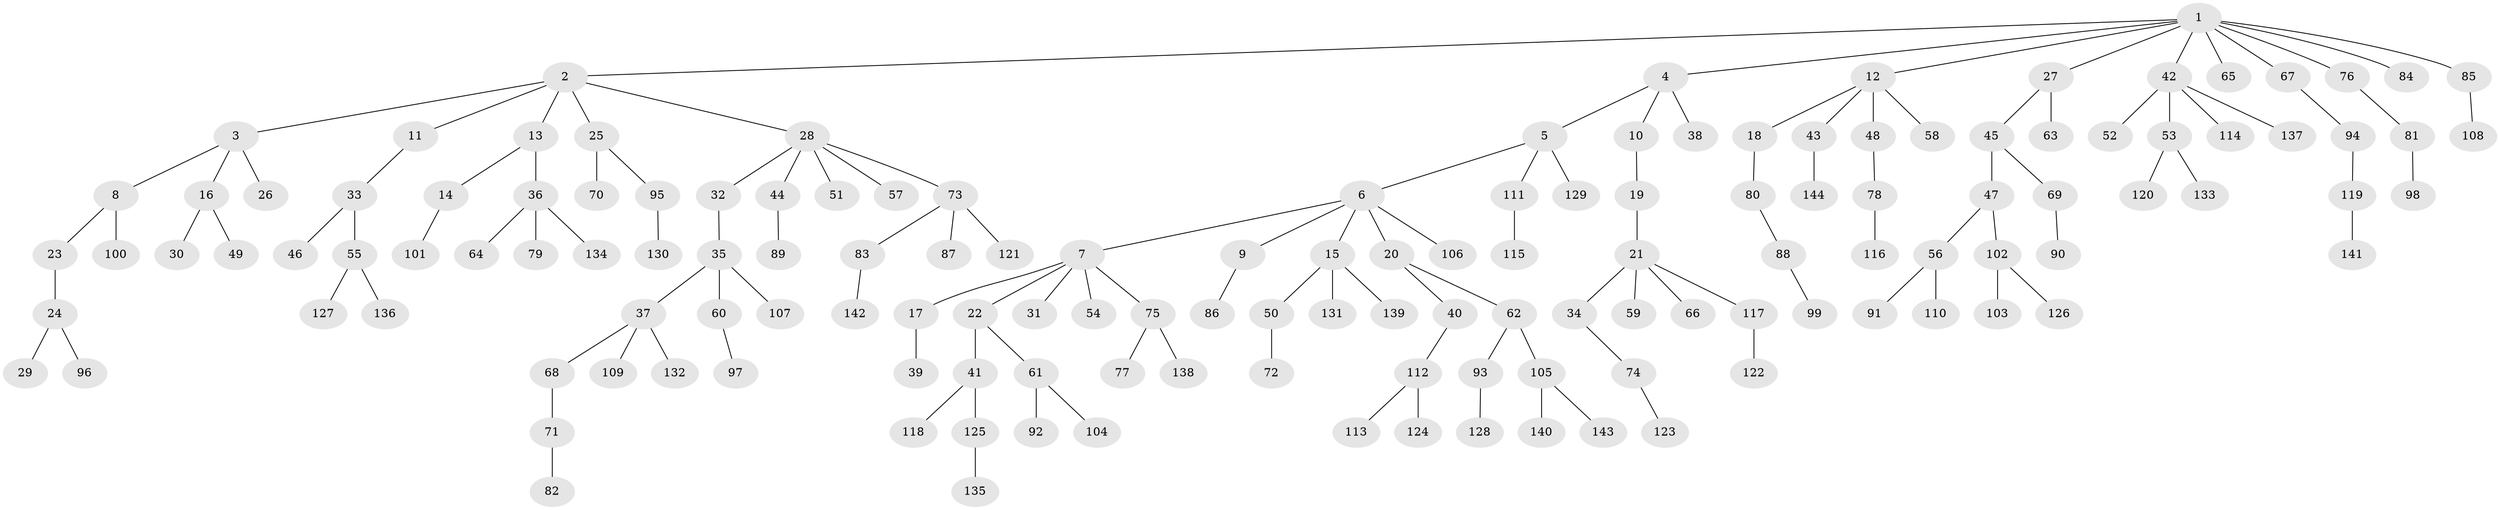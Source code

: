 // Generated by graph-tools (version 1.1) at 2025/15/03/09/25 04:15:31]
// undirected, 144 vertices, 143 edges
graph export_dot {
graph [start="1"]
  node [color=gray90,style=filled];
  1;
  2;
  3;
  4;
  5;
  6;
  7;
  8;
  9;
  10;
  11;
  12;
  13;
  14;
  15;
  16;
  17;
  18;
  19;
  20;
  21;
  22;
  23;
  24;
  25;
  26;
  27;
  28;
  29;
  30;
  31;
  32;
  33;
  34;
  35;
  36;
  37;
  38;
  39;
  40;
  41;
  42;
  43;
  44;
  45;
  46;
  47;
  48;
  49;
  50;
  51;
  52;
  53;
  54;
  55;
  56;
  57;
  58;
  59;
  60;
  61;
  62;
  63;
  64;
  65;
  66;
  67;
  68;
  69;
  70;
  71;
  72;
  73;
  74;
  75;
  76;
  77;
  78;
  79;
  80;
  81;
  82;
  83;
  84;
  85;
  86;
  87;
  88;
  89;
  90;
  91;
  92;
  93;
  94;
  95;
  96;
  97;
  98;
  99;
  100;
  101;
  102;
  103;
  104;
  105;
  106;
  107;
  108;
  109;
  110;
  111;
  112;
  113;
  114;
  115;
  116;
  117;
  118;
  119;
  120;
  121;
  122;
  123;
  124;
  125;
  126;
  127;
  128;
  129;
  130;
  131;
  132;
  133;
  134;
  135;
  136;
  137;
  138;
  139;
  140;
  141;
  142;
  143;
  144;
  1 -- 2;
  1 -- 4;
  1 -- 12;
  1 -- 27;
  1 -- 42;
  1 -- 65;
  1 -- 67;
  1 -- 76;
  1 -- 84;
  1 -- 85;
  2 -- 3;
  2 -- 11;
  2 -- 13;
  2 -- 25;
  2 -- 28;
  3 -- 8;
  3 -- 16;
  3 -- 26;
  4 -- 5;
  4 -- 10;
  4 -- 38;
  5 -- 6;
  5 -- 111;
  5 -- 129;
  6 -- 7;
  6 -- 9;
  6 -- 15;
  6 -- 20;
  6 -- 106;
  7 -- 17;
  7 -- 22;
  7 -- 31;
  7 -- 54;
  7 -- 75;
  8 -- 23;
  8 -- 100;
  9 -- 86;
  10 -- 19;
  11 -- 33;
  12 -- 18;
  12 -- 43;
  12 -- 48;
  12 -- 58;
  13 -- 14;
  13 -- 36;
  14 -- 101;
  15 -- 50;
  15 -- 131;
  15 -- 139;
  16 -- 30;
  16 -- 49;
  17 -- 39;
  18 -- 80;
  19 -- 21;
  20 -- 40;
  20 -- 62;
  21 -- 34;
  21 -- 59;
  21 -- 66;
  21 -- 117;
  22 -- 41;
  22 -- 61;
  23 -- 24;
  24 -- 29;
  24 -- 96;
  25 -- 70;
  25 -- 95;
  27 -- 45;
  27 -- 63;
  28 -- 32;
  28 -- 44;
  28 -- 51;
  28 -- 57;
  28 -- 73;
  32 -- 35;
  33 -- 46;
  33 -- 55;
  34 -- 74;
  35 -- 37;
  35 -- 60;
  35 -- 107;
  36 -- 64;
  36 -- 79;
  36 -- 134;
  37 -- 68;
  37 -- 109;
  37 -- 132;
  40 -- 112;
  41 -- 118;
  41 -- 125;
  42 -- 52;
  42 -- 53;
  42 -- 114;
  42 -- 137;
  43 -- 144;
  44 -- 89;
  45 -- 47;
  45 -- 69;
  47 -- 56;
  47 -- 102;
  48 -- 78;
  50 -- 72;
  53 -- 120;
  53 -- 133;
  55 -- 127;
  55 -- 136;
  56 -- 91;
  56 -- 110;
  60 -- 97;
  61 -- 92;
  61 -- 104;
  62 -- 93;
  62 -- 105;
  67 -- 94;
  68 -- 71;
  69 -- 90;
  71 -- 82;
  73 -- 83;
  73 -- 87;
  73 -- 121;
  74 -- 123;
  75 -- 77;
  75 -- 138;
  76 -- 81;
  78 -- 116;
  80 -- 88;
  81 -- 98;
  83 -- 142;
  85 -- 108;
  88 -- 99;
  93 -- 128;
  94 -- 119;
  95 -- 130;
  102 -- 103;
  102 -- 126;
  105 -- 140;
  105 -- 143;
  111 -- 115;
  112 -- 113;
  112 -- 124;
  117 -- 122;
  119 -- 141;
  125 -- 135;
}
